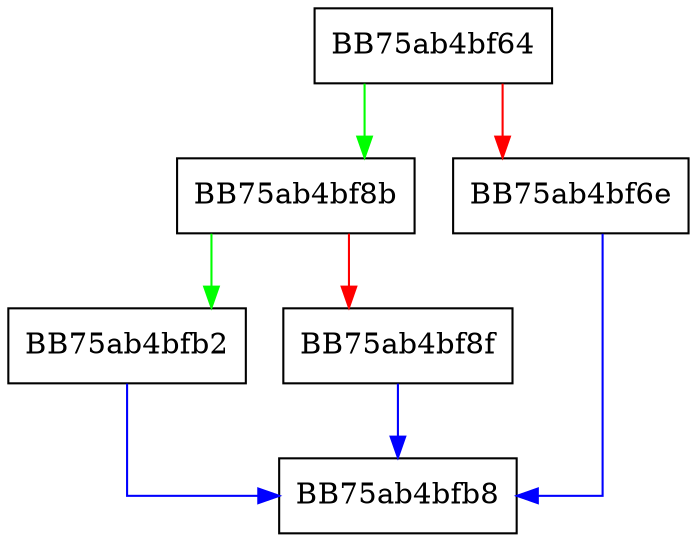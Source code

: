 digraph SetIPAddress {
  node [shape="box"];
  graph [splines=ortho];
  BB75ab4bf64 -> BB75ab4bf8b [color="green"];
  BB75ab4bf64 -> BB75ab4bf6e [color="red"];
  BB75ab4bf6e -> BB75ab4bfb8 [color="blue"];
  BB75ab4bf8b -> BB75ab4bfb2 [color="green"];
  BB75ab4bf8b -> BB75ab4bf8f [color="red"];
  BB75ab4bf8f -> BB75ab4bfb8 [color="blue"];
  BB75ab4bfb2 -> BB75ab4bfb8 [color="blue"];
}